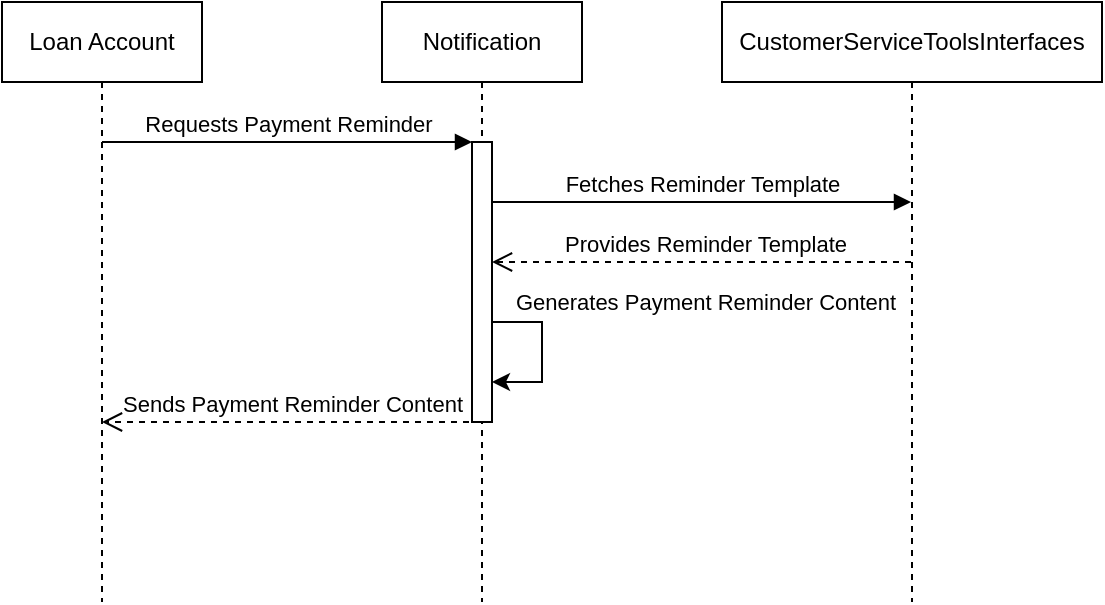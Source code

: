 <mxfile version="22.1.16" type="github">
  <diagram name="Page-1" id="sVWEXl4TgUxWqywdL5_X">
    <mxGraphModel dx="372" dy="396" grid="1" gridSize="10" guides="1" tooltips="1" connect="1" arrows="1" fold="1" page="1" pageScale="1" pageWidth="850" pageHeight="1100" math="0" shadow="0">
      <root>
        <mxCell id="0" />
        <mxCell id="1" parent="0" />
        <mxCell id="G_GtU7pfIj8ECjrmxBhK-1" value="Loan Account" style="shape=umlLifeline;perimeter=lifelinePerimeter;whiteSpace=wrap;html=1;container=1;dropTarget=0;collapsible=0;recursiveResize=0;outlineConnect=0;portConstraint=eastwest;newEdgeStyle={&quot;curved&quot;:0,&quot;rounded&quot;:0};" vertex="1" parent="1">
          <mxGeometry x="60" y="40" width="100" height="300" as="geometry" />
        </mxCell>
        <mxCell id="G_GtU7pfIj8ECjrmxBhK-2" value="Notification" style="shape=umlLifeline;perimeter=lifelinePerimeter;whiteSpace=wrap;html=1;container=1;dropTarget=0;collapsible=0;recursiveResize=0;outlineConnect=0;portConstraint=eastwest;newEdgeStyle={&quot;curved&quot;:0,&quot;rounded&quot;:0};" vertex="1" parent="1">
          <mxGeometry x="250" y="40" width="100" height="300" as="geometry" />
        </mxCell>
        <mxCell id="G_GtU7pfIj8ECjrmxBhK-4" value="" style="html=1;points=[[0,0,0,0,5],[0,1,0,0,-5],[1,0,0,0,5],[1,1,0,0,-5]];perimeter=orthogonalPerimeter;outlineConnect=0;targetShapes=umlLifeline;portConstraint=eastwest;newEdgeStyle={&quot;curved&quot;:0,&quot;rounded&quot;:0};" vertex="1" parent="G_GtU7pfIj8ECjrmxBhK-2">
          <mxGeometry x="45" y="70" width="10" height="140" as="geometry" />
        </mxCell>
        <mxCell id="G_GtU7pfIj8ECjrmxBhK-3" value="CustomerServiceToolsInterfaces" style="shape=umlLifeline;perimeter=lifelinePerimeter;whiteSpace=wrap;html=1;container=1;dropTarget=0;collapsible=0;recursiveResize=0;outlineConnect=0;portConstraint=eastwest;newEdgeStyle={&quot;curved&quot;:0,&quot;rounded&quot;:0};" vertex="1" parent="1">
          <mxGeometry x="420" y="40" width="190" height="300" as="geometry" />
        </mxCell>
        <mxCell id="G_GtU7pfIj8ECjrmxBhK-5" value="Requests Payment Reminder" style="html=1;verticalAlign=bottom;endArrow=block;curved=0;rounded=0;" edge="1" parent="1" source="G_GtU7pfIj8ECjrmxBhK-1">
          <mxGeometry width="80" relative="1" as="geometry">
            <mxPoint x="180" y="110" as="sourcePoint" />
            <mxPoint x="295" y="110" as="targetPoint" />
          </mxGeometry>
        </mxCell>
        <mxCell id="G_GtU7pfIj8ECjrmxBhK-6" value="Fetches Reminder Template" style="html=1;verticalAlign=bottom;endArrow=block;curved=0;rounded=0;" edge="1" parent="1" target="G_GtU7pfIj8ECjrmxBhK-3">
          <mxGeometry width="80" relative="1" as="geometry">
            <mxPoint x="305" y="140" as="sourcePoint" />
            <mxPoint x="474.5" y="140" as="targetPoint" />
          </mxGeometry>
        </mxCell>
        <mxCell id="G_GtU7pfIj8ECjrmxBhK-7" value="&amp;nbsp;Provides Reminder Template" style="html=1;verticalAlign=bottom;endArrow=open;dashed=1;endSize=8;curved=0;rounded=0;" edge="1" parent="1" source="G_GtU7pfIj8ECjrmxBhK-3">
          <mxGeometry relative="1" as="geometry">
            <mxPoint x="474.5" y="170" as="sourcePoint" />
            <mxPoint x="305" y="170" as="targetPoint" />
          </mxGeometry>
        </mxCell>
        <mxCell id="G_GtU7pfIj8ECjrmxBhK-8" style="edgeStyle=orthogonalEdgeStyle;rounded=0;orthogonalLoop=1;jettySize=auto;html=1;curved=0;" edge="1" parent="1">
          <mxGeometry relative="1" as="geometry">
            <mxPoint x="305" y="190" as="sourcePoint" />
            <mxPoint x="305" y="230" as="targetPoint" />
            <Array as="points">
              <mxPoint x="305" y="200" />
              <mxPoint x="330" y="200" />
              <mxPoint x="330" y="230" />
            </Array>
          </mxGeometry>
        </mxCell>
        <mxCell id="G_GtU7pfIj8ECjrmxBhK-9" value="&amp;nbsp;Generates Payment Reminder Content" style="edgeLabel;html=1;align=center;verticalAlign=middle;resizable=0;points=[];" vertex="1" connectable="0" parent="G_GtU7pfIj8ECjrmxBhK-8">
          <mxGeometry x="0.6" y="-1" relative="1" as="geometry">
            <mxPoint x="87" y="-39" as="offset" />
          </mxGeometry>
        </mxCell>
        <mxCell id="G_GtU7pfIj8ECjrmxBhK-11" value="Sends Payment Reminder Content" style="html=1;verticalAlign=bottom;endArrow=open;dashed=1;endSize=8;curved=0;rounded=0;" edge="1" parent="1" target="G_GtU7pfIj8ECjrmxBhK-1">
          <mxGeometry relative="1" as="geometry">
            <mxPoint x="299.5" y="250" as="sourcePoint" />
            <mxPoint x="130.056" y="250" as="targetPoint" />
          </mxGeometry>
        </mxCell>
      </root>
    </mxGraphModel>
  </diagram>
</mxfile>
